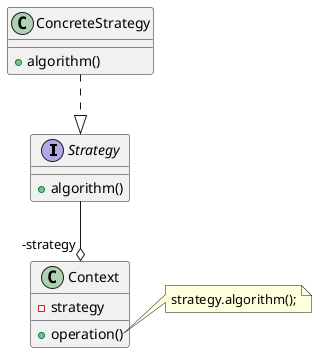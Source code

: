 @startuml

interface Strategy {
    + algorithm()
}

class ConcreteStrategy {
    + algorithm()
}

class Context {
    - strategy
    + operation()
}

ConcreteStrategy ..|> Strategy
Strategy --o "-strategy" Context

note right of Context::"operation()"
    strategy.algorithm();
end note

@enduml
